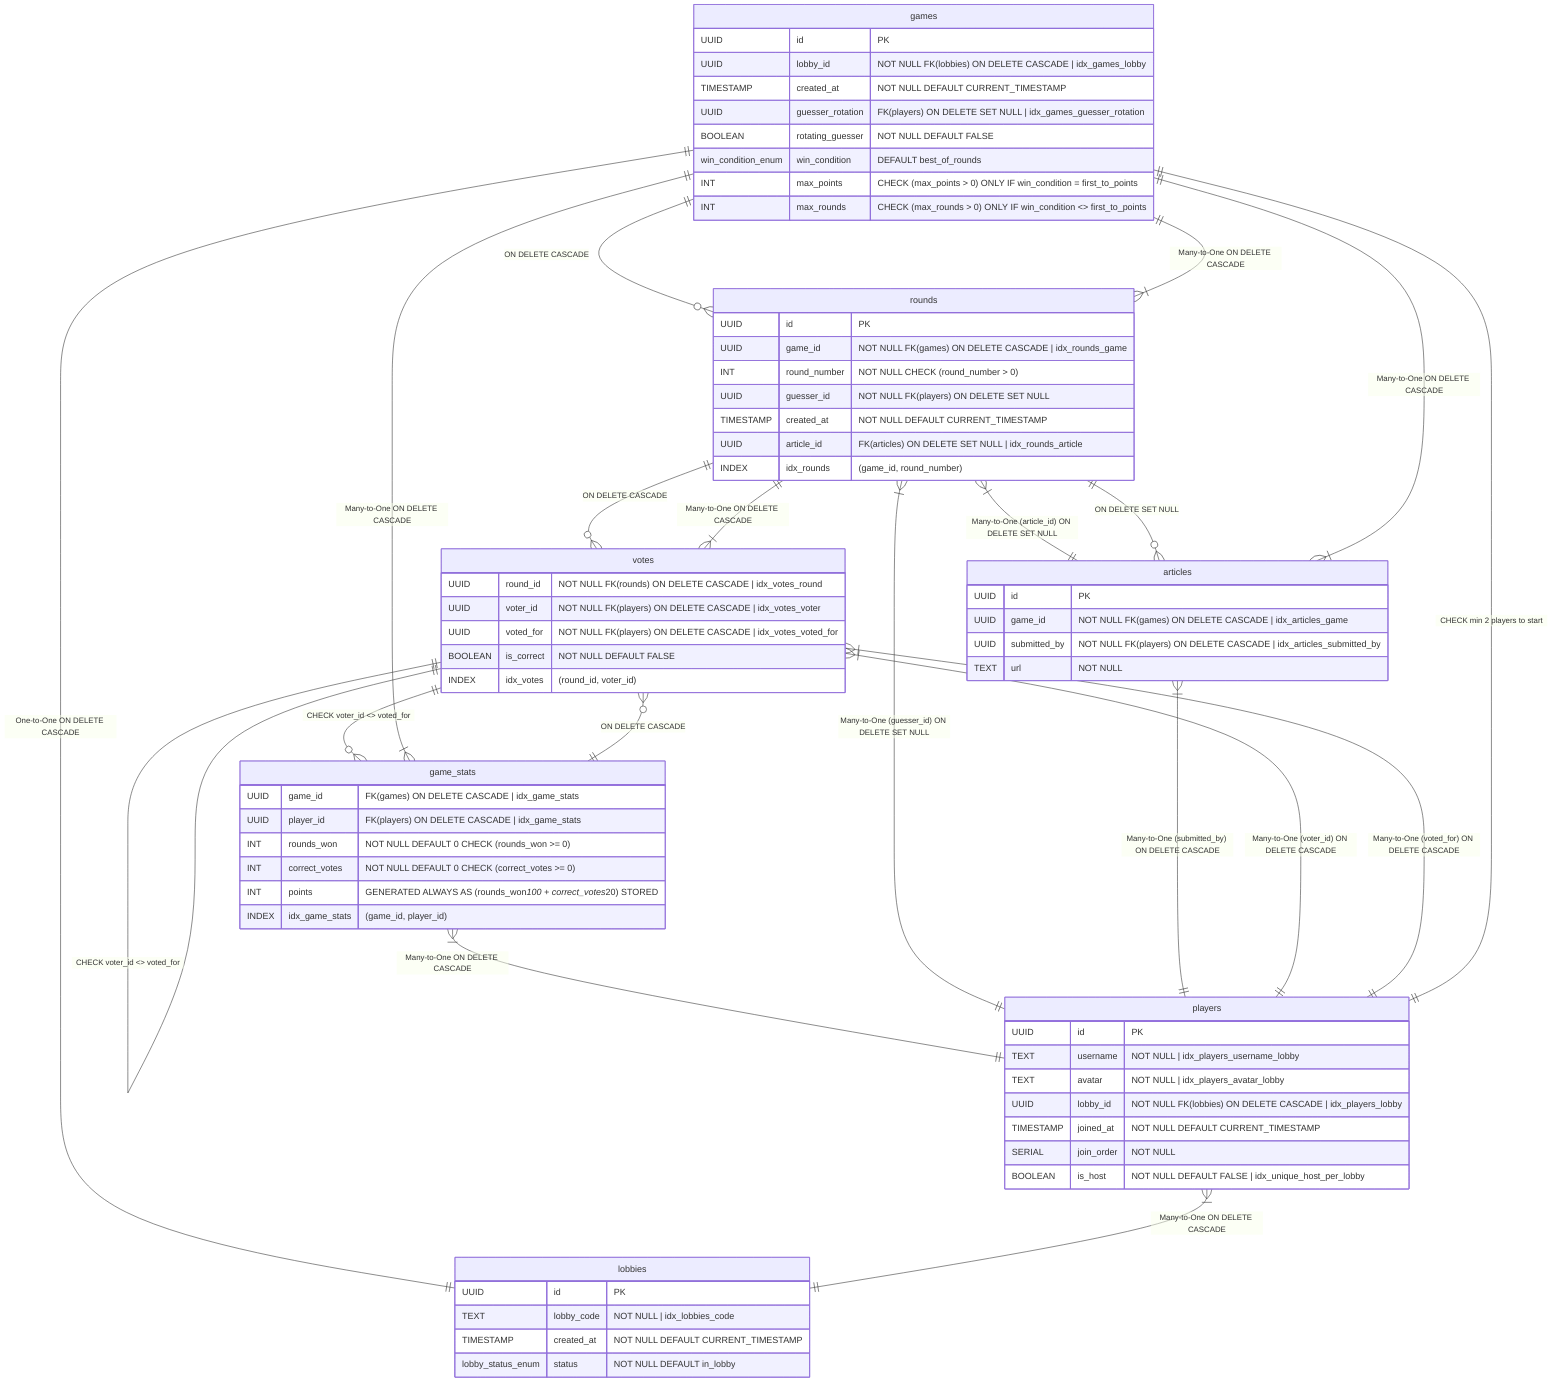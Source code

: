 erDiagram

    %% Players and Lobbies Section
    players {
        UUID id "PK"
        TEXT username "NOT NULL | idx_players_username_lobby"
        TEXT avatar "NOT NULL | idx_players_avatar_lobby"
        UUID lobby_id "NOT NULL FK(lobbies) ON DELETE CASCADE | idx_players_lobby"
        TIMESTAMP joined_at "NOT NULL DEFAULT CURRENT_TIMESTAMP"
        SERIAL join_order "NOT NULL"
        BOOLEAN is_host "NOT NULL DEFAULT FALSE | idx_unique_host_per_lobby"
    }

    lobbies {
        UUID id "PK"
        TEXT lobby_code "NOT NULL | idx_lobbies_code"
        TIMESTAMP created_at "NOT NULL DEFAULT CURRENT_TIMESTAMP"
        lobby_status_enum status "NOT NULL DEFAULT in_lobby"
    }

    %% Games and Players Section
    games {
        UUID id "PK"
        UUID lobby_id "NOT NULL FK(lobbies) ON DELETE CASCADE | idx_games_lobby"
        TIMESTAMP created_at "NOT NULL DEFAULT CURRENT_TIMESTAMP"
        UUID guesser_rotation "FK(players) ON DELETE SET NULL | idx_games_guesser_rotation"
        BOOLEAN rotating_guesser "NOT NULL DEFAULT FALSE"
        win_condition_enum win_condition "DEFAULT best_of_rounds"
        INT max_points "CHECK (max_points > 0) ONLY IF win_condition = first_to_points"
        INT max_rounds "CHECK (max_rounds > 0) ONLY IF win_condition <> first_to_points"
    }

    game_stats {
        UUID game_id "FK(games) ON DELETE CASCADE | idx_game_stats"
        UUID player_id "FK(players) ON DELETE CASCADE | idx_game_stats"
        INT rounds_won "NOT NULL DEFAULT 0 CHECK (rounds_won >= 0)"
        INT correct_votes "NOT NULL DEFAULT 0 CHECK (correct_votes >= 0)"
        INT points "GENERATED ALWAYS AS (rounds_won*100 + correct_votes*20) STORED"
        INDEX idx_game_stats "(game_id, player_id)"
    }

    %% Rounds and Articles Section
    rounds {
        UUID id "PK"
        UUID game_id "NOT NULL FK(games) ON DELETE CASCADE | idx_rounds_game"
        INT round_number "NOT NULL CHECK (round_number > 0)"
        UUID guesser_id "NOT NULL FK(players) ON DELETE SET NULL"
        TIMESTAMP created_at "NOT NULL DEFAULT CURRENT_TIMESTAMP"
        UUID article_id "FK(articles) ON DELETE SET NULL | idx_rounds_article"
        INDEX idx_rounds "(game_id, round_number)"
    }

    articles {
        UUID id "PK"
        UUID game_id "NOT NULL FK(games) ON DELETE CASCADE | idx_articles_game"
        UUID submitted_by "NOT NULL FK(players) ON DELETE CASCADE | idx_articles_submitted_by"
        TEXT url "NOT NULL"
    }

    %% Votes Section
    votes {
        UUID round_id "NOT NULL FK(rounds) ON DELETE CASCADE | idx_votes_round"
        UUID voter_id "NOT NULL FK(players) ON DELETE CASCADE | idx_votes_voter"
        UUID voted_for "NOT NULL FK(players) ON DELETE CASCADE | idx_votes_voted_for"
        BOOLEAN is_correct "NOT NULL DEFAULT FALSE"
        INDEX idx_votes "(round_id, voter_id)"
    }

    %% Relationships (Foreign Keys)
    games ||--|| lobbies : "One-to-One ON DELETE CASCADE"
    game_stats }|--|| games : "Many-to-One ON DELETE CASCADE"
    game_stats }|--|| players : "Many-to-One ON DELETE CASCADE"

    players }|--|| lobbies : "Many-to-One ON DELETE CASCADE"

    rounds }|--|| games : "Many-to-One ON DELETE CASCADE"
    rounds }|--|| players : "Many-to-One (guesser_id) ON DELETE SET NULL"
    rounds }|--|| articles : "Many-to-One (article_id) ON DELETE SET NULL"

    articles }|--|| games : "Many-to-One ON DELETE CASCADE"
    articles }|--|| players : "Many-to-One (submitted_by) ON DELETE CASCADE"

    votes }|--|| rounds : "Many-to-One ON DELETE CASCADE"
    votes }|--|| players : "Many-to-One (voter_id) ON DELETE CASCADE"
    votes }|--|| players : "Many-to-One (voted_for) ON DELETE CASCADE"

    %% Constraints & Delete Actions
    votes ||--o{ game_stats : "CHECK voter_id <> voted_for"
    games ||--o{ rounds : "ON DELETE CASCADE"
    rounds ||--o{ articles : "ON DELETE SET NULL"
    rounds ||--o{ votes : "ON DELETE CASCADE"
    game_stats ||--o{ votes : "ON DELETE CASCADE"

    %% Representing Constraints
    games ||--|| players : "CHECK min 2 players to start"
    votes ||--|| votes : "CHECK voter_id <> voted_for"